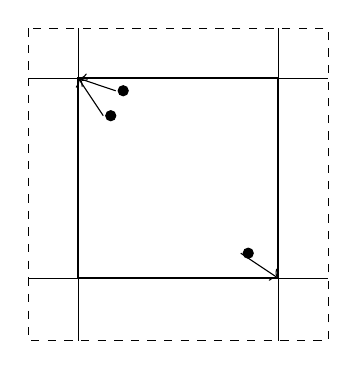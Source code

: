 \begin{tikzpicture}[y=-1cm]

% objects at depth 50:
\filldraw[black] (4.381,3.969) circle (0.064cm);
\filldraw[black] (5.969,6.032) circle (0.064cm);
\filldraw[black] (4.223,4.286) circle (0.064cm);
\draw[black] (3.81,3.175) -- (3.81,7.144);
\draw[black] (6.35,3.175) -- (6.35,7.144);
\draw[black] (3.175,6.35) -- (6.985,6.35);
\draw[->,black] (4.128,4.286) -- (3.81,3.81);
\draw[semithick,black] (3.81,3.81) rectangle (6.35,6.35);
\draw[black] (3.175,3.81) -- (6.985,3.81);
\draw[->,black] (4.286,3.969) -- (3.81,3.81);
\draw[->,black] (5.874,6.032) -- (6.35,6.35);
\draw[dashed,black] (3.175,3.175) rectangle (6.985,7.144);

\end{tikzpicture}%

